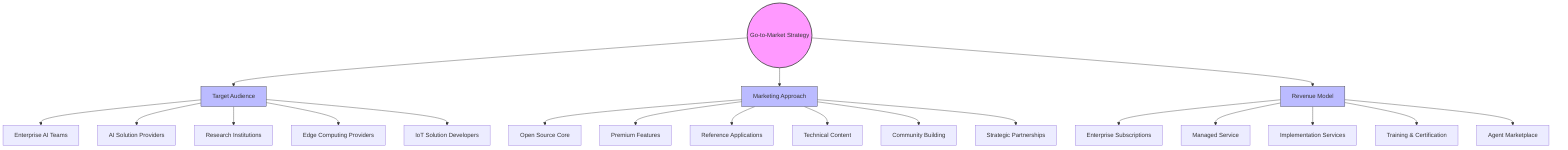 graph TD
    GTM((Go-to-Market Strategy)) --> TA[Target Audience]
    GTM --> MA[Marketing Approach]
    GTM --> RM[Revenue Model]
    
    %% Target Audience branches
    TA --> TA1[Enterprise AI Teams]
    TA --> TA2[AI Solution Providers]
    TA --> TA3[Research Institutions]
    TA --> TA4[Edge Computing Providers]
    TA --> TA5[IoT Solution Developers]
    
    %% Marketing Approach branches
    MA --> MA1[Open Source Core]
    MA --> MA2[Premium Features]
    MA --> MA3[Reference Applications]
    MA --> MA4[Technical Content]
    MA --> MA5[Community Building]
    MA --> MA6[Strategic Partnerships]
    
    %% Revenue Model branches
    RM --> RM1[Enterprise Subscriptions]
    RM --> RM2[Managed Service]
    RM --> RM3[Implementation Services]
    RM --> RM4[Training & Certification]
    RM --> RM5[Agent Marketplace]
    
    %% Styling
    style GTM fill:#f9f,stroke:#333,stroke-width:2px
    style TA fill:#bbf,stroke:#333,stroke-width:1px
    style MA fill:#bbf,stroke:#333,stroke-width:1px
    style RM fill:#bbf,stroke:#333,stroke-width:1px